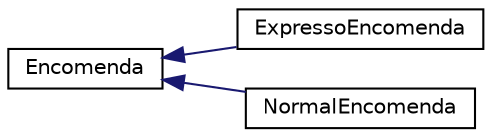 digraph "Graphical Class Hierarchy"
{
 // LATEX_PDF_SIZE
  edge [fontname="Helvetica",fontsize="10",labelfontname="Helvetica",labelfontsize="10"];
  node [fontname="Helvetica",fontsize="10",shape=record];
  rankdir="LR";
  Node0 [label="Encomenda",height=0.2,width=0.4,color="black", fillcolor="white", style="filled",URL="$classEncomenda.html",tooltip=" "];
  Node0 -> Node1 [dir="back",color="midnightblue",fontsize="10",style="solid",fontname="Helvetica"];
  Node1 [label="ExpressoEncomenda",height=0.2,width=0.4,color="black", fillcolor="white", style="filled",URL="$classExpressoEncomenda.html",tooltip=" "];
  Node0 -> Node2 [dir="back",color="midnightblue",fontsize="10",style="solid",fontname="Helvetica"];
  Node2 [label="NormalEncomenda",height=0.2,width=0.4,color="black", fillcolor="white", style="filled",URL="$classNormalEncomenda.html",tooltip=" "];
}
